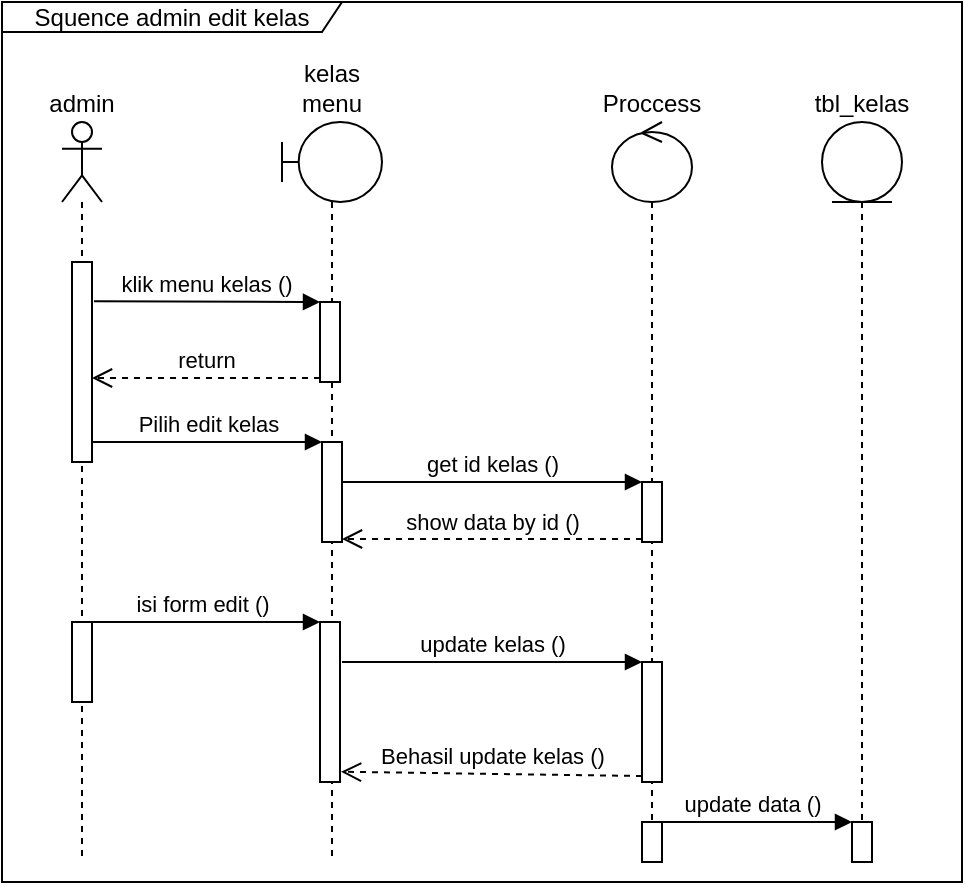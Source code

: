 <mxfile version="17.4.2" type="device"><diagram id="YW04OZU-iOZI01nlNQxz" name="Page-1"><mxGraphModel dx="1014" dy="651" grid="1" gridSize="10" guides="1" tooltips="1" connect="1" arrows="1" fold="1" page="1" pageScale="1" pageWidth="850" pageHeight="1100" math="0" shadow="0"><root><mxCell id="0"/><mxCell id="1" parent="0"/><mxCell id="RFjXHHfzHuAORrrQnQT8-1" value="kelas menu" style="shape=umlLifeline;participant=umlBoundary;perimeter=lifelinePerimeter;whiteSpace=wrap;html=1;container=1;collapsible=0;recursiveResize=0;verticalAlign=bottom;spacingTop=36;outlineConnect=0;labelPosition=center;verticalLabelPosition=top;align=center;fontSize=12;" vertex="1" parent="1"><mxGeometry x="240" y="150" width="50" height="370" as="geometry"/></mxCell><mxCell id="RFjXHHfzHuAORrrQnQT8-24" value="" style="html=1;points=[];perimeter=orthogonalPerimeter;" vertex="1" parent="RFjXHHfzHuAORrrQnQT8-1"><mxGeometry x="19" y="90" width="10" height="40" as="geometry"/></mxCell><mxCell id="RFjXHHfzHuAORrrQnQT8-27" value="" style="html=1;points=[];perimeter=orthogonalPerimeter;" vertex="1" parent="RFjXHHfzHuAORrrQnQT8-1"><mxGeometry x="20" y="160" width="10" height="50" as="geometry"/></mxCell><mxCell id="RFjXHHfzHuAORrrQnQT8-42" value="" style="html=1;points=[];perimeter=orthogonalPerimeter;" vertex="1" parent="RFjXHHfzHuAORrrQnQT8-1"><mxGeometry x="19" y="250" width="10" height="80" as="geometry"/></mxCell><mxCell id="RFjXHHfzHuAORrrQnQT8-4" value="Proccess" style="shape=umlLifeline;participant=umlControl;perimeter=lifelinePerimeter;whiteSpace=wrap;html=1;container=1;collapsible=0;recursiveResize=0;verticalAlign=bottom;spacingTop=36;outlineConnect=0;fontSize=12;labelPosition=center;verticalLabelPosition=top;align=center;" vertex="1" parent="1"><mxGeometry x="405" y="150" width="40" height="370" as="geometry"/></mxCell><mxCell id="RFjXHHfzHuAORrrQnQT8-33" value="" style="html=1;points=[];perimeter=orthogonalPerimeter;" vertex="1" parent="RFjXHHfzHuAORrrQnQT8-4"><mxGeometry x="15" y="180" width="10" height="30" as="geometry"/></mxCell><mxCell id="RFjXHHfzHuAORrrQnQT8-45" value="" style="html=1;points=[];perimeter=orthogonalPerimeter;" vertex="1" parent="RFjXHHfzHuAORrrQnQT8-4"><mxGeometry x="15" y="270" width="10" height="60" as="geometry"/></mxCell><mxCell id="RFjXHHfzHuAORrrQnQT8-49" value="" style="html=1;points=[];perimeter=orthogonalPerimeter;" vertex="1" parent="RFjXHHfzHuAORrrQnQT8-4"><mxGeometry x="15" y="350" width="10" height="20" as="geometry"/></mxCell><mxCell id="RFjXHHfzHuAORrrQnQT8-8" value="tbl_kelas" style="shape=umlLifeline;participant=umlEntity;perimeter=lifelinePerimeter;whiteSpace=wrap;html=1;container=1;collapsible=0;recursiveResize=0;verticalAlign=bottom;spacingTop=36;outlineConnect=0;fontSize=12;labelPosition=center;verticalLabelPosition=top;align=center;" vertex="1" parent="1"><mxGeometry x="510" y="150" width="40" height="370" as="geometry"/></mxCell><mxCell id="RFjXHHfzHuAORrrQnQT8-50" value="" style="html=1;points=[];perimeter=orthogonalPerimeter;" vertex="1" parent="RFjXHHfzHuAORrrQnQT8-8"><mxGeometry x="15" y="350" width="10" height="20" as="geometry"/></mxCell><mxCell id="RFjXHHfzHuAORrrQnQT8-10" value="admin" style="shape=umlLifeline;participant=umlActor;perimeter=lifelinePerimeter;whiteSpace=wrap;html=1;container=1;collapsible=0;recursiveResize=0;verticalAlign=bottom;spacingTop=36;outlineConnect=0;fontSize=12;labelPosition=center;verticalLabelPosition=top;align=center;" vertex="1" parent="1"><mxGeometry x="130" y="150" width="20" height="370" as="geometry"/></mxCell><mxCell id="RFjXHHfzHuAORrrQnQT8-11" value="" style="html=1;points=[];perimeter=orthogonalPerimeter;fontSize=12;" vertex="1" parent="RFjXHHfzHuAORrrQnQT8-10"><mxGeometry x="5" y="70" width="10" height="100" as="geometry"/></mxCell><mxCell id="RFjXHHfzHuAORrrQnQT8-41" value="" style="html=1;points=[];perimeter=orthogonalPerimeter;" vertex="1" parent="RFjXHHfzHuAORrrQnQT8-10"><mxGeometry x="5" y="250" width="10" height="40" as="geometry"/></mxCell><mxCell id="RFjXHHfzHuAORrrQnQT8-25" value="klik menu kelas ()" style="html=1;verticalAlign=bottom;endArrow=block;entryX=0;entryY=0;rounded=0;exitX=1.1;exitY=0.196;exitDx=0;exitDy=0;exitPerimeter=0;" edge="1" target="RFjXHHfzHuAORrrQnQT8-24" parent="1" source="RFjXHHfzHuAORrrQnQT8-11"><mxGeometry relative="1" as="geometry"><mxPoint x="150" y="240" as="sourcePoint"/></mxGeometry></mxCell><mxCell id="RFjXHHfzHuAORrrQnQT8-26" value="return" style="html=1;verticalAlign=bottom;endArrow=open;dashed=1;endSize=8;exitX=0;exitY=0.95;rounded=0;" edge="1" source="RFjXHHfzHuAORrrQnQT8-24" parent="1" target="RFjXHHfzHuAORrrQnQT8-11"><mxGeometry relative="1" as="geometry"><mxPoint x="249" y="316" as="targetPoint"/></mxGeometry></mxCell><mxCell id="RFjXHHfzHuAORrrQnQT8-28" value="Pilih edit kelas" style="html=1;verticalAlign=bottom;endArrow=block;entryX=0;entryY=0;rounded=0;" edge="1" target="RFjXHHfzHuAORrrQnQT8-27" parent="1" source="RFjXHHfzHuAORrrQnQT8-11"><mxGeometry relative="1" as="geometry"><mxPoint x="190" y="310" as="sourcePoint"/></mxGeometry></mxCell><mxCell id="RFjXHHfzHuAORrrQnQT8-34" value="get id kelas ()" style="html=1;verticalAlign=bottom;endArrow=block;entryX=0;entryY=0;rounded=0;" edge="1" target="RFjXHHfzHuAORrrQnQT8-33" parent="1" source="RFjXHHfzHuAORrrQnQT8-27"><mxGeometry relative="1" as="geometry"><mxPoint x="315" y="330" as="sourcePoint"/></mxGeometry></mxCell><mxCell id="RFjXHHfzHuAORrrQnQT8-35" value="show data by id ()" style="html=1;verticalAlign=bottom;endArrow=open;dashed=1;endSize=8;exitX=0;exitY=0.95;rounded=0;" edge="1" source="RFjXHHfzHuAORrrQnQT8-33" parent="1" target="RFjXHHfzHuAORrrQnQT8-27"><mxGeometry relative="1" as="geometry"><mxPoint x="315" y="406" as="targetPoint"/></mxGeometry></mxCell><mxCell id="RFjXHHfzHuAORrrQnQT8-43" value="isi form edit ()" style="html=1;verticalAlign=bottom;endArrow=block;entryX=0;entryY=0;rounded=0;" edge="1" target="RFjXHHfzHuAORrrQnQT8-42" parent="1" source="RFjXHHfzHuAORrrQnQT8-10"><mxGeometry relative="1" as="geometry"><mxPoint x="189" y="400" as="sourcePoint"/></mxGeometry></mxCell><mxCell id="RFjXHHfzHuAORrrQnQT8-47" value="Behasil update kelas ()" style="html=1;verticalAlign=bottom;endArrow=open;dashed=1;endSize=8;exitX=0;exitY=0.95;rounded=0;entryX=1.053;entryY=0.936;entryDx=0;entryDy=0;entryPerimeter=0;" edge="1" source="RFjXHHfzHuAORrrQnQT8-45" parent="1" target="RFjXHHfzHuAORrrQnQT8-42"><mxGeometry relative="1" as="geometry"><mxPoint x="350" y="496" as="targetPoint"/></mxGeometry></mxCell><mxCell id="RFjXHHfzHuAORrrQnQT8-46" value="update kelas ()" style="html=1;verticalAlign=bottom;endArrow=block;entryX=0;entryY=0;rounded=0;" edge="1" target="RFjXHHfzHuAORrrQnQT8-45" parent="1"><mxGeometry relative="1" as="geometry"><mxPoint x="270" y="420" as="sourcePoint"/></mxGeometry></mxCell><mxCell id="RFjXHHfzHuAORrrQnQT8-51" value="update data ()" style="html=1;verticalAlign=bottom;endArrow=block;entryX=0;entryY=0;rounded=0;" edge="1" target="RFjXHHfzHuAORrrQnQT8-50" parent="1" source="RFjXHHfzHuAORrrQnQT8-4"><mxGeometry relative="1" as="geometry"><mxPoint x="455" y="500" as="sourcePoint"/></mxGeometry></mxCell><mxCell id="RFjXHHfzHuAORrrQnQT8-54" value="Squence admin edit kelas" style="shape=umlFrame;whiteSpace=wrap;html=1;width=170;height=15;" vertex="1" parent="1"><mxGeometry x="100" y="90" width="480" height="440" as="geometry"/></mxCell></root></mxGraphModel></diagram></mxfile>